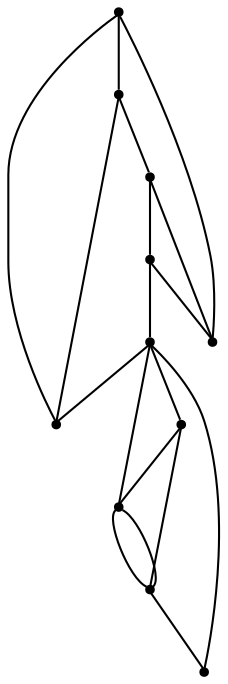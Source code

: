 graph {
  node [shape=point,comment="{\"directed\":false,\"doi\":\"10.1007/978-3-031-22203-0_27\",\"figure\":\"2\"}"]

  v0 [pos="1072.012429868678,490.4138109418565"]
  v1 [pos="1005.33517298689,490.4138109418565"]
  v2 [pos="938.6578843108932,490.4138109418565"]
  v3 [pos="871.9805956348964,490.4138109418566"]
  v4 [pos="805.3033069588996,490.4138109418565"]
  v5 [pos="738.6260182829029,490.4138109418565"]
  v6 [pos="671.9487296069062,490.4138109418565"]
  v7 [pos="538.5941602034649,490.4138109418565"]
  v8 [pos="471.9168397332593,490.4138109418565"]
  v9 [pos="405.2395510572625,490.4138109418565"]
  v10 [pos="605.2714409309094,490.4138109418565"]

  v0 -- v4 [id="-1",pos="1072.012429868678,490.4138109418565 1059.3854552069433,540.9170845599226 1059.3854552069433,540.9170845599226 1059.3854552069433,540.9170845599226 1056.6891791197168,551.6978281522998 1049.7880553237987,557.0902824436454 1038.6738173248884,557.0902824436454 838.6419512968981,557.0902824436454 838.6419512968981,557.0902824436454 838.6419512968981,557.0902824436454 827.5277132979877,557.0902824436454 820.6265895020697,551.6978281522998 817.9303134148432,540.9170845599226 805.3033069588996,490.4138109418565 805.3033069588996,490.4138109418565 805.3033069588996,490.4138109418565"]
  v0 -- v5 [id="-2",pos="1072.012429868678,490.4138109418565 1058.0851992418566,573.9844369713189 1058.0851992418566,573.9844369713189 1058.0851992418566,573.9844369713189 1056.255760464688,584.9485355189644 1049.7880553237987,590.4285181945397 1038.6738173248884,590.4285181945397 771.9646626209013,590.4285181945397 771.9646626209013,590.4285181945397 771.9646626209013,590.4285181945397 760.850424621991,590.4285181945397 754.3827194811018,584.9485355189644 752.5532171155154,573.9844369713189 738.6260182829029,490.4138109418565 738.6260182829029,490.4138109418565 738.6260182829029,490.4138109418565"]
  v9 -- v7 [id="-3",pos="405.2395510572625,490.4138109418565 420.2502567846862,640.5192352147974 420.2502567846862,640.5192352147974 420.2502567846862,640.5192352147974 421.35459683484567,651.5750271369866 427.4639176535895,657.1049896963286 438.5781874467087,657.1049896963286 1188.6977168458811,657.1049896963286 1188.6977168458811,657.1049896963286 1188.6977168458811,657.1049896963286 1199.8119548447914,657.1049896963286 1205.3670390148802,651.5500054012841 1205.3670390148802,640.4358718208814 1205.3670390148802,407.06822156462044 1205.3670390148802,407.06822156462044 1205.3670390148802,407.06822156462044 1205.3670390148802,395.9541197780369 1199.8119548447914,390.39910368917333 1188.6977168458811,390.39910368917333 571.932796592911,390.39910368917333 571.932796592911,390.39910368917333 571.932796592911,390.39910368917333 560.818495005583,390.39910368917333 554.3507898646939,395.8790863647487 552.5213510875252,406.84318491239424 538.5941602034649,490.4138109418565 538.5941602034649,490.4138109418565 538.5941602034649,490.4138109418565"]
  v4 -- v3 [id="-4",pos="805.3033069588996,490.4138109418565 871.9805956348964,490.4138109418566 871.9805956348964,490.4138109418566 871.9805956348964,490.4138109418566"]
  v6 -- v5 [id="-5",pos="671.9487296069062,490.4138109418565 738.6260182829029,490.4138109418565 738.6260182829029,490.4138109418565 738.6260182829029,490.4138109418565"]
  v8 -- v7 [id="-6",pos="471.9168397332593,490.4138109418565 538.5941602034649,490.4138109418565 538.5941602034649,490.4138109418565 538.5941602034649,490.4138109418565"]
  v2 -- v1 [id="-7",pos="938.6578843108932,490.4138109418565 1005.33517298689,490.4138109418565 1005.33517298689,490.4138109418565 1005.33517298689,490.4138109418565"]
  v7 -- v10 [id="-8",pos="538.5941602034649,490.4138109418565 605.2714409309094,490.4138109418565 605.2714409309094,490.4138109418565 605.2714409309094,490.4138109418565"]
  v5 -- v4 [id="-9",pos="738.6260182829029,490.4138109418565 805.3033069588996,490.4138109418565 805.3033069588996,490.4138109418565 805.3033069588996,490.4138109418565"]
  v3 -- v2 [id="-10",pos="871.9805956348964,490.4138109418566 938.6578843108932,490.4138109418565 938.6578843108932,490.4138109418565 938.6578843108932,490.4138109418565"]
  v1 -- v3 [id="-11",pos="1005.33517298689,490.4138109418565 996.1212112624638,508.8415085443369 996.1212112624638,508.8415085443369 996.1212112624638,508.8415085443369 991.1496144131709,518.7804789798416 983.1107666478019,523.752046692751 971.9965286488916,523.752046692751 905.3192399728948,523.752046692751 905.3192399728948,523.752046692751 905.3192399728948,523.752046692751 894.2050019739845,523.752046692751 886.1662177970333,518.7804789798416 881.1945573593226,508.8415085443369 871.9805956348964,490.4138109418566 871.9805956348964,490.4138109418566 871.9805956348964,490.4138109418566"]
  v2 -- v6 [id="-12",pos="938.6578843108932,490.4138109418565 951.2848907668367,439.91053732379044 951.2848907668367,439.91053732379044 951.2848907668367,439.91053732379044 953.9811668540632,429.1298255252324 960.8822906499813,423.7373394400677 971.9965286488916,423.7373394400677 1122.0204281698843,423.7373394400677 1122.0204281698843,423.7373394400677 1122.0204281698843,423.7373394400677 1133.1346661687946,423.7373394400677 1138.6897503388834,429.29235552893135 1138.6897503388834,440.4064573155149 1138.6897503388834,607.097636069987 1138.6897503388834,607.097636069987 1138.6897503388834,607.097636069987 1138.6897503388834,618.2117696503898 1133.1346661687946,623.7667539454342 1122.0204281698843,623.7667539454342 705.2873739449045,623.7667539454342 705.2873739449045,623.7667539454342 705.2873739449045,623.7667539454342 694.1731359459942,623.7667539454342 687.9304702153379,618.2534513473478 686.5510466702174,607.2268143573557 671.9487296069062,490.4138109418565 671.9487296069062,490.4138109418565 671.9487296069062,490.4138109418565"]
  v7 -- v8 [id="-13",pos="538.5941602034649,490.4138109418565 529.3801905304864,508.8415085443369 529.3801905304864,508.8415085443369 529.3801905304864,508.8415085443369 524.4085618869847,518.7804789798416 516.3697777100334,523.752046692751 505.25550791691427,523.752046692751 494.14123812379506,523.752046692751 486.1024539468438,518.7804789798416 481.1308253033421,508.8415085443369 471.9168397332593,490.4138109418565 471.9168397332593,490.4138109418565 471.9168397332593,490.4138109418565"]
  v6 -- v8 [id="-14",pos="671.9487296069062,490.4138109418565 659.3217231509627,540.9170845599226 659.3217231509627,540.9170845599226 659.3217231509627,540.9170845599226 656.6254470637363,551.6978281522998 649.7243232678181,557.0902824436454 638.6100852689078,557.0902824436454 505.25550791691427,557.0902824436454 505.25550791691427,557.0902824436454 505.25550791691427,557.0902824436454 494.14123812379506,557.0902824436454 487.24014612208583,551.6978281522998 484.54387003485937,540.9170845599226 471.9168397332593,490.4138109418565 471.9168397332593,490.4138109418565 471.9168397332593,490.4138109418565"]
  v6 -- v9 [id="-15",pos="671.9487296069062,490.4138109418565 658.0215307742936,573.9844369713189 658.0215307742936,573.9844369713189 658.0215307742936,573.9844369713189 656.1920284087073,584.9485355189644 649.7243232678181,590.4285181945397 638.6100852689078,590.4285181945397 438.5782192409175,590.4285181945397 438.5782192409175,590.4285181945397 438.5782192409175,590.4285181945397 427.4639494477983,590.4285181945397 420.99624430690915,584.9485355189644 419.16677373553165,573.9844369713189 405.2395510572625,490.4138109418565 405.2395510572625,490.4138109418565 405.2395510572625,490.4138109418565"]
  v9 -- v8 [id="-16",pos="405.2395510572625,490.4138109418565 471.9168397332593,490.4138109418565 471.9168397332593,490.4138109418565 471.9168397332593,490.4138109418565"]
  v1 -- v0 [id="-17",pos="1005.33517298689,490.4138109418565 1072.012429868678,490.4138109418565 1072.012429868678,490.4138109418565 1072.012429868678,490.4138109418565"]
  v10 -- v6 [id="-18",pos="605.2714409309094,490.4138109418565 671.9487296069062,490.4138109418565 671.9487296069062,490.4138109418565 671.9487296069062,490.4138109418565"]
}